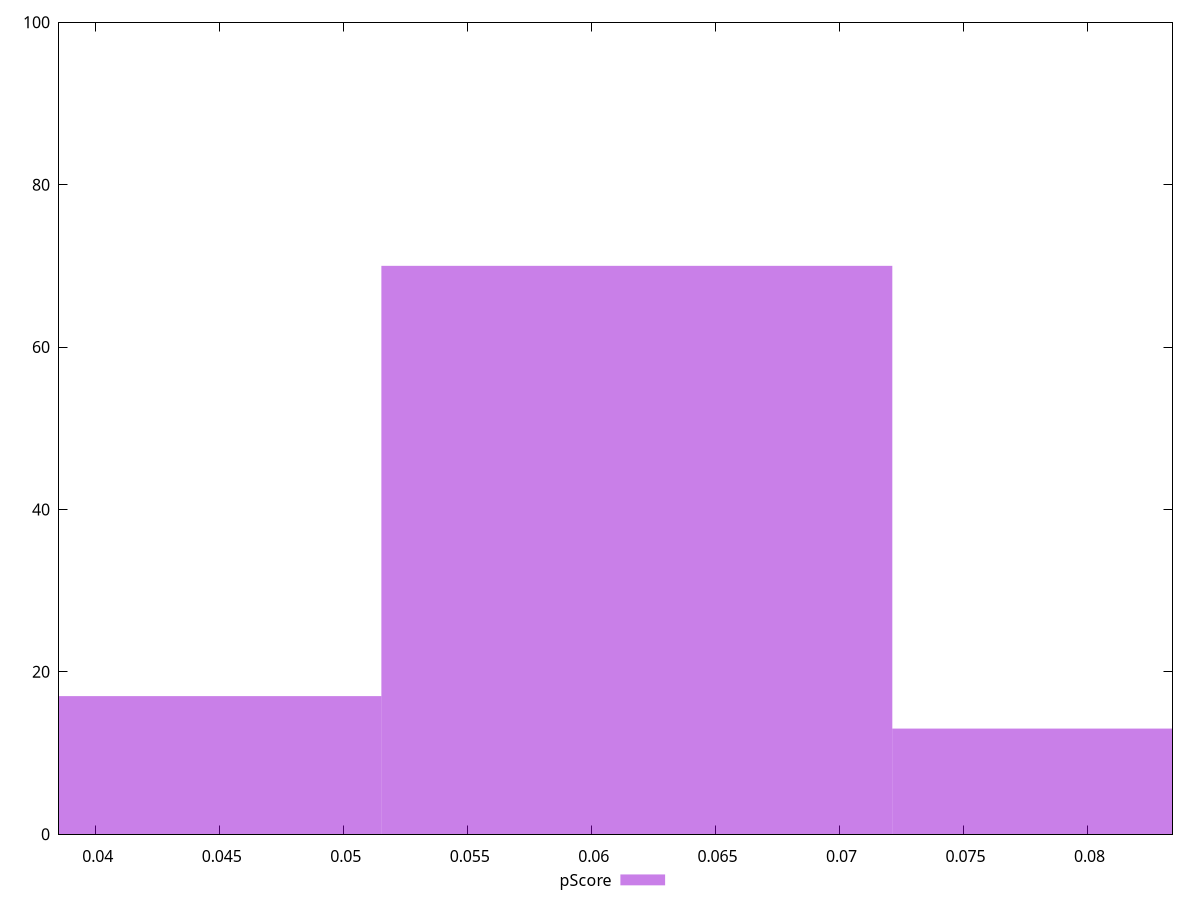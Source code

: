 reset

$pScore <<EOF
0.08243064480341634 13
0.04121532240170817 17
0.06182298360256226 70
EOF

set key outside below
set boxwidth 0.020607661200854086
set xrange [0.03851657454337504:0.0834273320592227]
set yrange [0:100]
set trange [0:100]
set style fill transparent solid 0.5 noborder
set terminal svg size 640, 490 enhanced background rgb 'white'
set output "reports/report_00027_2021-02-24T12-40-31.850Z/interactive/samples/astro/pScore/histogram.svg"

plot $pScore title "pScore" with boxes

reset
